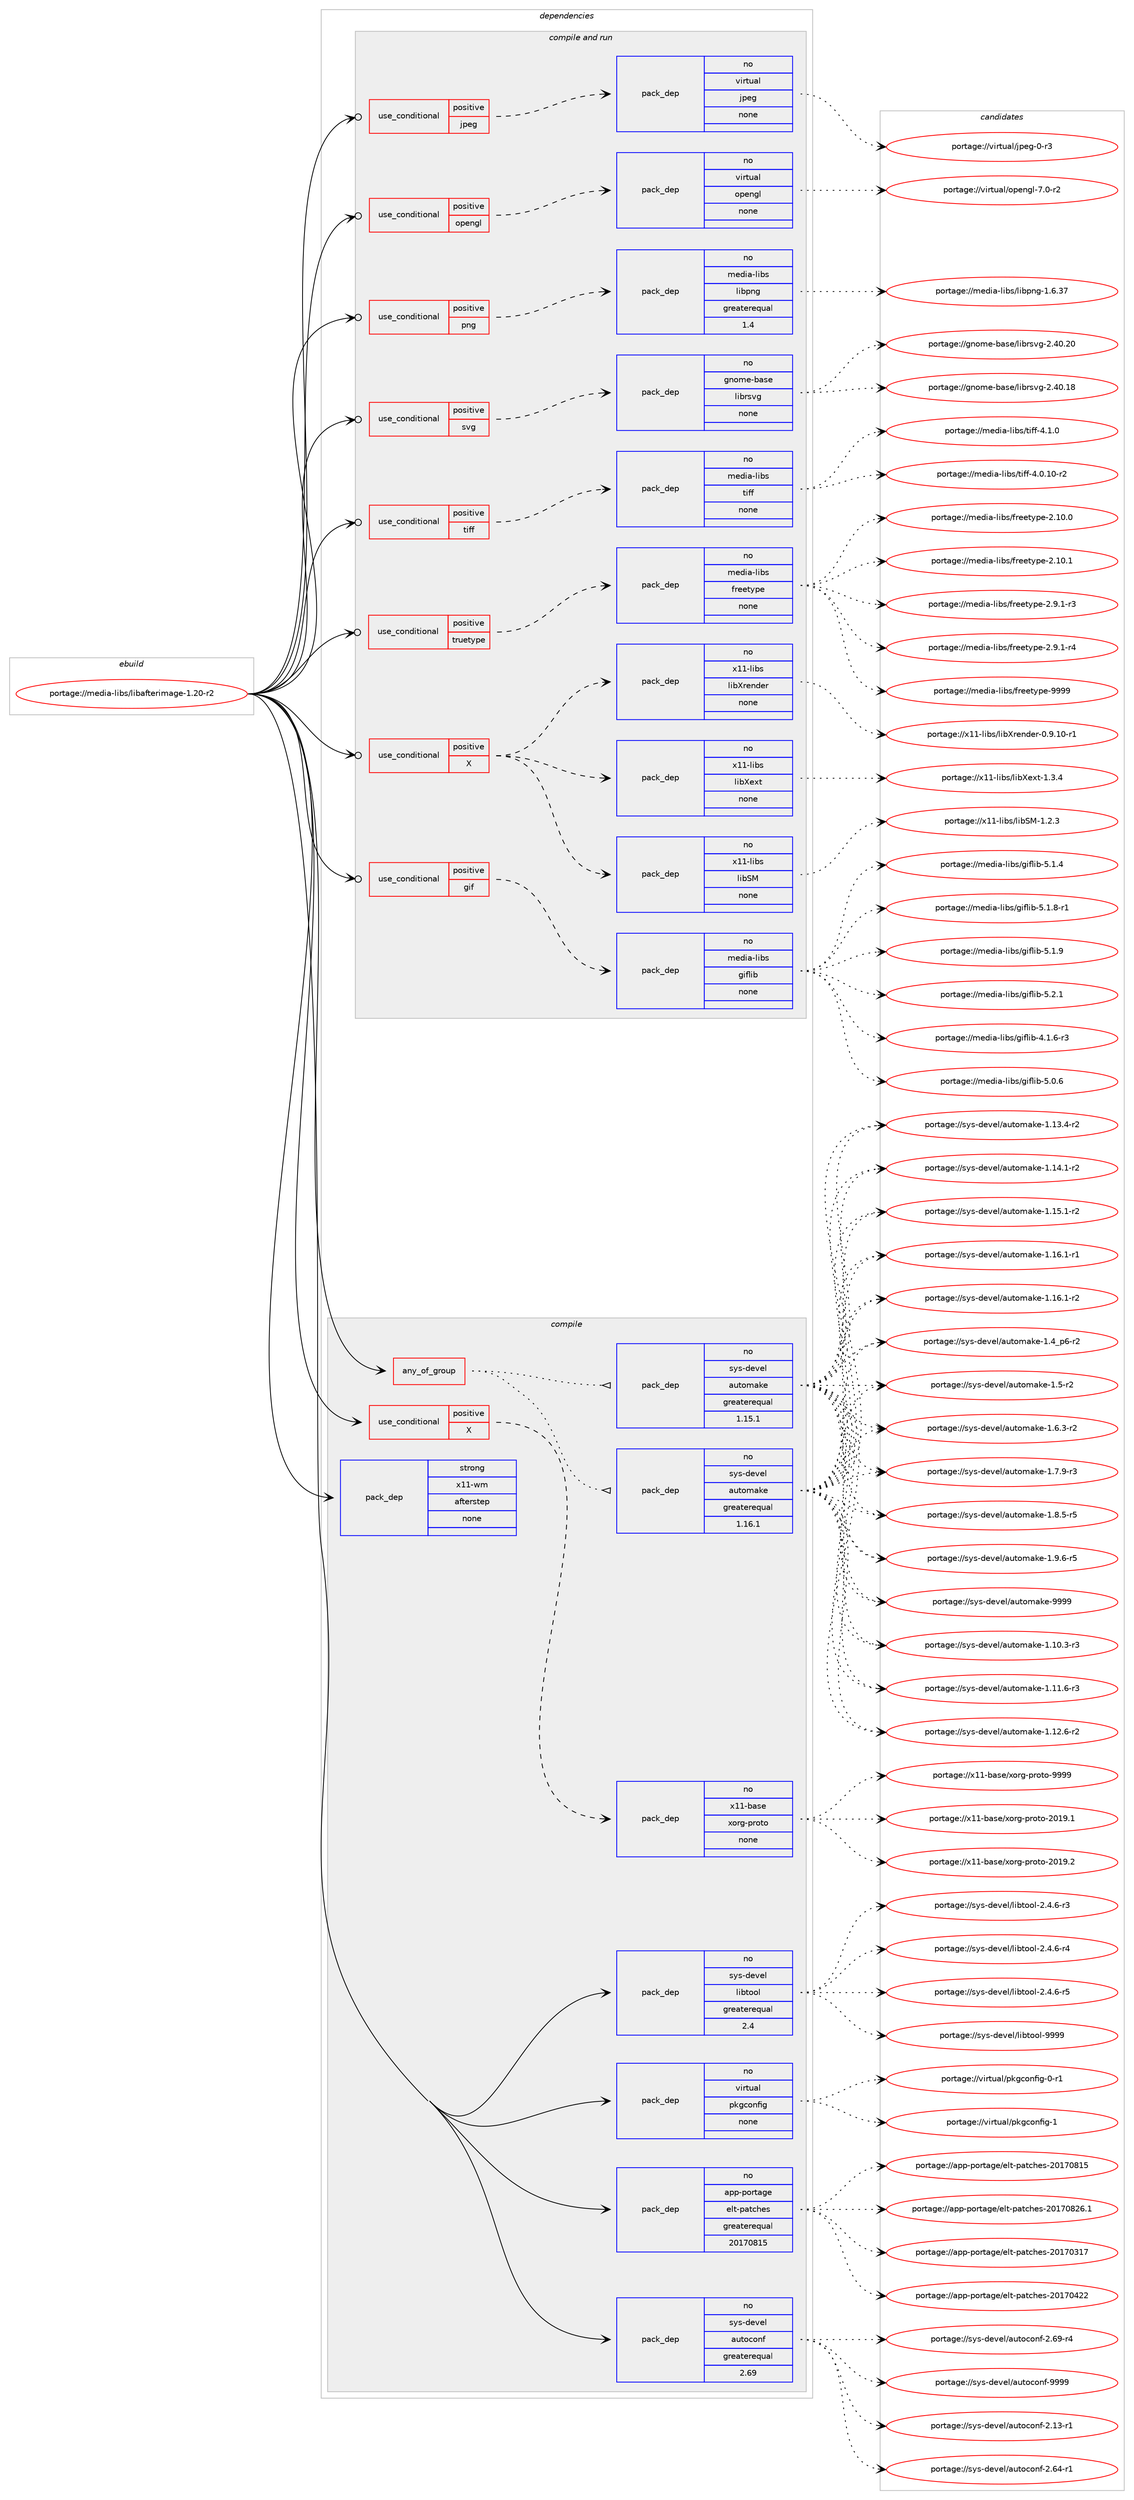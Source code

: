 digraph prolog {

# *************
# Graph options
# *************

newrank=true;
concentrate=true;
compound=true;
graph [rankdir=LR,fontname=Helvetica,fontsize=10,ranksep=1.5];#, ranksep=2.5, nodesep=0.2];
edge  [arrowhead=vee];
node  [fontname=Helvetica,fontsize=10];

# **********
# The ebuild
# **********

subgraph cluster_leftcol {
color=gray;
rank=same;
label=<<i>ebuild</i>>;
id [label="portage://media-libs/libafterimage-1.20-r2", color=red, width=4, href="../media-libs/libafterimage-1.20-r2.svg"];
}

# ****************
# The dependencies
# ****************

subgraph cluster_midcol {
color=gray;
label=<<i>dependencies</i>>;
subgraph cluster_compile {
fillcolor="#eeeeee";
style=filled;
label=<<i>compile</i>>;
subgraph any5052 {
dependency320207 [label=<<TABLE BORDER="0" CELLBORDER="1" CELLSPACING="0" CELLPADDING="4"><TR><TD CELLPADDING="10">any_of_group</TD></TR></TABLE>>, shape=none, color=red];subgraph pack235055 {
dependency320208 [label=<<TABLE BORDER="0" CELLBORDER="1" CELLSPACING="0" CELLPADDING="4" WIDTH="220"><TR><TD ROWSPAN="6" CELLPADDING="30">pack_dep</TD></TR><TR><TD WIDTH="110">no</TD></TR><TR><TD>sys-devel</TD></TR><TR><TD>automake</TD></TR><TR><TD>greaterequal</TD></TR><TR><TD>1.16.1</TD></TR></TABLE>>, shape=none, color=blue];
}
dependency320207:e -> dependency320208:w [weight=20,style="dotted",arrowhead="oinv"];
subgraph pack235056 {
dependency320209 [label=<<TABLE BORDER="0" CELLBORDER="1" CELLSPACING="0" CELLPADDING="4" WIDTH="220"><TR><TD ROWSPAN="6" CELLPADDING="30">pack_dep</TD></TR><TR><TD WIDTH="110">no</TD></TR><TR><TD>sys-devel</TD></TR><TR><TD>automake</TD></TR><TR><TD>greaterequal</TD></TR><TR><TD>1.15.1</TD></TR></TABLE>>, shape=none, color=blue];
}
dependency320207:e -> dependency320209:w [weight=20,style="dotted",arrowhead="oinv"];
}
id:e -> dependency320207:w [weight=20,style="solid",arrowhead="vee"];
subgraph cond79967 {
dependency320210 [label=<<TABLE BORDER="0" CELLBORDER="1" CELLSPACING="0" CELLPADDING="4"><TR><TD ROWSPAN="3" CELLPADDING="10">use_conditional</TD></TR><TR><TD>positive</TD></TR><TR><TD>X</TD></TR></TABLE>>, shape=none, color=red];
subgraph pack235057 {
dependency320211 [label=<<TABLE BORDER="0" CELLBORDER="1" CELLSPACING="0" CELLPADDING="4" WIDTH="220"><TR><TD ROWSPAN="6" CELLPADDING="30">pack_dep</TD></TR><TR><TD WIDTH="110">no</TD></TR><TR><TD>x11-base</TD></TR><TR><TD>xorg-proto</TD></TR><TR><TD>none</TD></TR><TR><TD></TD></TR></TABLE>>, shape=none, color=blue];
}
dependency320210:e -> dependency320211:w [weight=20,style="dashed",arrowhead="vee"];
}
id:e -> dependency320210:w [weight=20,style="solid",arrowhead="vee"];
subgraph pack235058 {
dependency320212 [label=<<TABLE BORDER="0" CELLBORDER="1" CELLSPACING="0" CELLPADDING="4" WIDTH="220"><TR><TD ROWSPAN="6" CELLPADDING="30">pack_dep</TD></TR><TR><TD WIDTH="110">no</TD></TR><TR><TD>app-portage</TD></TR><TR><TD>elt-patches</TD></TR><TR><TD>greaterequal</TD></TR><TR><TD>20170815</TD></TR></TABLE>>, shape=none, color=blue];
}
id:e -> dependency320212:w [weight=20,style="solid",arrowhead="vee"];
subgraph pack235059 {
dependency320213 [label=<<TABLE BORDER="0" CELLBORDER="1" CELLSPACING="0" CELLPADDING="4" WIDTH="220"><TR><TD ROWSPAN="6" CELLPADDING="30">pack_dep</TD></TR><TR><TD WIDTH="110">no</TD></TR><TR><TD>sys-devel</TD></TR><TR><TD>autoconf</TD></TR><TR><TD>greaterequal</TD></TR><TR><TD>2.69</TD></TR></TABLE>>, shape=none, color=blue];
}
id:e -> dependency320213:w [weight=20,style="solid",arrowhead="vee"];
subgraph pack235060 {
dependency320214 [label=<<TABLE BORDER="0" CELLBORDER="1" CELLSPACING="0" CELLPADDING="4" WIDTH="220"><TR><TD ROWSPAN="6" CELLPADDING="30">pack_dep</TD></TR><TR><TD WIDTH="110">no</TD></TR><TR><TD>sys-devel</TD></TR><TR><TD>libtool</TD></TR><TR><TD>greaterequal</TD></TR><TR><TD>2.4</TD></TR></TABLE>>, shape=none, color=blue];
}
id:e -> dependency320214:w [weight=20,style="solid",arrowhead="vee"];
subgraph pack235061 {
dependency320215 [label=<<TABLE BORDER="0" CELLBORDER="1" CELLSPACING="0" CELLPADDING="4" WIDTH="220"><TR><TD ROWSPAN="6" CELLPADDING="30">pack_dep</TD></TR><TR><TD WIDTH="110">no</TD></TR><TR><TD>virtual</TD></TR><TR><TD>pkgconfig</TD></TR><TR><TD>none</TD></TR><TR><TD></TD></TR></TABLE>>, shape=none, color=blue];
}
id:e -> dependency320215:w [weight=20,style="solid",arrowhead="vee"];
subgraph pack235062 {
dependency320216 [label=<<TABLE BORDER="0" CELLBORDER="1" CELLSPACING="0" CELLPADDING="4" WIDTH="220"><TR><TD ROWSPAN="6" CELLPADDING="30">pack_dep</TD></TR><TR><TD WIDTH="110">strong</TD></TR><TR><TD>x11-wm</TD></TR><TR><TD>afterstep</TD></TR><TR><TD>none</TD></TR><TR><TD></TD></TR></TABLE>>, shape=none, color=blue];
}
id:e -> dependency320216:w [weight=20,style="solid",arrowhead="vee"];
}
subgraph cluster_compileandrun {
fillcolor="#eeeeee";
style=filled;
label=<<i>compile and run</i>>;
subgraph cond79968 {
dependency320217 [label=<<TABLE BORDER="0" CELLBORDER="1" CELLSPACING="0" CELLPADDING="4"><TR><TD ROWSPAN="3" CELLPADDING="10">use_conditional</TD></TR><TR><TD>positive</TD></TR><TR><TD>X</TD></TR></TABLE>>, shape=none, color=red];
subgraph pack235063 {
dependency320218 [label=<<TABLE BORDER="0" CELLBORDER="1" CELLSPACING="0" CELLPADDING="4" WIDTH="220"><TR><TD ROWSPAN="6" CELLPADDING="30">pack_dep</TD></TR><TR><TD WIDTH="110">no</TD></TR><TR><TD>x11-libs</TD></TR><TR><TD>libSM</TD></TR><TR><TD>none</TD></TR><TR><TD></TD></TR></TABLE>>, shape=none, color=blue];
}
dependency320217:e -> dependency320218:w [weight=20,style="dashed",arrowhead="vee"];
subgraph pack235064 {
dependency320219 [label=<<TABLE BORDER="0" CELLBORDER="1" CELLSPACING="0" CELLPADDING="4" WIDTH="220"><TR><TD ROWSPAN="6" CELLPADDING="30">pack_dep</TD></TR><TR><TD WIDTH="110">no</TD></TR><TR><TD>x11-libs</TD></TR><TR><TD>libXext</TD></TR><TR><TD>none</TD></TR><TR><TD></TD></TR></TABLE>>, shape=none, color=blue];
}
dependency320217:e -> dependency320219:w [weight=20,style="dashed",arrowhead="vee"];
subgraph pack235065 {
dependency320220 [label=<<TABLE BORDER="0" CELLBORDER="1" CELLSPACING="0" CELLPADDING="4" WIDTH="220"><TR><TD ROWSPAN="6" CELLPADDING="30">pack_dep</TD></TR><TR><TD WIDTH="110">no</TD></TR><TR><TD>x11-libs</TD></TR><TR><TD>libXrender</TD></TR><TR><TD>none</TD></TR><TR><TD></TD></TR></TABLE>>, shape=none, color=blue];
}
dependency320217:e -> dependency320220:w [weight=20,style="dashed",arrowhead="vee"];
}
id:e -> dependency320217:w [weight=20,style="solid",arrowhead="odotvee"];
subgraph cond79969 {
dependency320221 [label=<<TABLE BORDER="0" CELLBORDER="1" CELLSPACING="0" CELLPADDING="4"><TR><TD ROWSPAN="3" CELLPADDING="10">use_conditional</TD></TR><TR><TD>positive</TD></TR><TR><TD>gif</TD></TR></TABLE>>, shape=none, color=red];
subgraph pack235066 {
dependency320222 [label=<<TABLE BORDER="0" CELLBORDER="1" CELLSPACING="0" CELLPADDING="4" WIDTH="220"><TR><TD ROWSPAN="6" CELLPADDING="30">pack_dep</TD></TR><TR><TD WIDTH="110">no</TD></TR><TR><TD>media-libs</TD></TR><TR><TD>giflib</TD></TR><TR><TD>none</TD></TR><TR><TD></TD></TR></TABLE>>, shape=none, color=blue];
}
dependency320221:e -> dependency320222:w [weight=20,style="dashed",arrowhead="vee"];
}
id:e -> dependency320221:w [weight=20,style="solid",arrowhead="odotvee"];
subgraph cond79970 {
dependency320223 [label=<<TABLE BORDER="0" CELLBORDER="1" CELLSPACING="0" CELLPADDING="4"><TR><TD ROWSPAN="3" CELLPADDING="10">use_conditional</TD></TR><TR><TD>positive</TD></TR><TR><TD>jpeg</TD></TR></TABLE>>, shape=none, color=red];
subgraph pack235067 {
dependency320224 [label=<<TABLE BORDER="0" CELLBORDER="1" CELLSPACING="0" CELLPADDING="4" WIDTH="220"><TR><TD ROWSPAN="6" CELLPADDING="30">pack_dep</TD></TR><TR><TD WIDTH="110">no</TD></TR><TR><TD>virtual</TD></TR><TR><TD>jpeg</TD></TR><TR><TD>none</TD></TR><TR><TD></TD></TR></TABLE>>, shape=none, color=blue];
}
dependency320223:e -> dependency320224:w [weight=20,style="dashed",arrowhead="vee"];
}
id:e -> dependency320223:w [weight=20,style="solid",arrowhead="odotvee"];
subgraph cond79971 {
dependency320225 [label=<<TABLE BORDER="0" CELLBORDER="1" CELLSPACING="0" CELLPADDING="4"><TR><TD ROWSPAN="3" CELLPADDING="10">use_conditional</TD></TR><TR><TD>positive</TD></TR><TR><TD>opengl</TD></TR></TABLE>>, shape=none, color=red];
subgraph pack235068 {
dependency320226 [label=<<TABLE BORDER="0" CELLBORDER="1" CELLSPACING="0" CELLPADDING="4" WIDTH="220"><TR><TD ROWSPAN="6" CELLPADDING="30">pack_dep</TD></TR><TR><TD WIDTH="110">no</TD></TR><TR><TD>virtual</TD></TR><TR><TD>opengl</TD></TR><TR><TD>none</TD></TR><TR><TD></TD></TR></TABLE>>, shape=none, color=blue];
}
dependency320225:e -> dependency320226:w [weight=20,style="dashed",arrowhead="vee"];
}
id:e -> dependency320225:w [weight=20,style="solid",arrowhead="odotvee"];
subgraph cond79972 {
dependency320227 [label=<<TABLE BORDER="0" CELLBORDER="1" CELLSPACING="0" CELLPADDING="4"><TR><TD ROWSPAN="3" CELLPADDING="10">use_conditional</TD></TR><TR><TD>positive</TD></TR><TR><TD>png</TD></TR></TABLE>>, shape=none, color=red];
subgraph pack235069 {
dependency320228 [label=<<TABLE BORDER="0" CELLBORDER="1" CELLSPACING="0" CELLPADDING="4" WIDTH="220"><TR><TD ROWSPAN="6" CELLPADDING="30">pack_dep</TD></TR><TR><TD WIDTH="110">no</TD></TR><TR><TD>media-libs</TD></TR><TR><TD>libpng</TD></TR><TR><TD>greaterequal</TD></TR><TR><TD>1.4</TD></TR></TABLE>>, shape=none, color=blue];
}
dependency320227:e -> dependency320228:w [weight=20,style="dashed",arrowhead="vee"];
}
id:e -> dependency320227:w [weight=20,style="solid",arrowhead="odotvee"];
subgraph cond79973 {
dependency320229 [label=<<TABLE BORDER="0" CELLBORDER="1" CELLSPACING="0" CELLPADDING="4"><TR><TD ROWSPAN="3" CELLPADDING="10">use_conditional</TD></TR><TR><TD>positive</TD></TR><TR><TD>svg</TD></TR></TABLE>>, shape=none, color=red];
subgraph pack235070 {
dependency320230 [label=<<TABLE BORDER="0" CELLBORDER="1" CELLSPACING="0" CELLPADDING="4" WIDTH="220"><TR><TD ROWSPAN="6" CELLPADDING="30">pack_dep</TD></TR><TR><TD WIDTH="110">no</TD></TR><TR><TD>gnome-base</TD></TR><TR><TD>librsvg</TD></TR><TR><TD>none</TD></TR><TR><TD></TD></TR></TABLE>>, shape=none, color=blue];
}
dependency320229:e -> dependency320230:w [weight=20,style="dashed",arrowhead="vee"];
}
id:e -> dependency320229:w [weight=20,style="solid",arrowhead="odotvee"];
subgraph cond79974 {
dependency320231 [label=<<TABLE BORDER="0" CELLBORDER="1" CELLSPACING="0" CELLPADDING="4"><TR><TD ROWSPAN="3" CELLPADDING="10">use_conditional</TD></TR><TR><TD>positive</TD></TR><TR><TD>tiff</TD></TR></TABLE>>, shape=none, color=red];
subgraph pack235071 {
dependency320232 [label=<<TABLE BORDER="0" CELLBORDER="1" CELLSPACING="0" CELLPADDING="4" WIDTH="220"><TR><TD ROWSPAN="6" CELLPADDING="30">pack_dep</TD></TR><TR><TD WIDTH="110">no</TD></TR><TR><TD>media-libs</TD></TR><TR><TD>tiff</TD></TR><TR><TD>none</TD></TR><TR><TD></TD></TR></TABLE>>, shape=none, color=blue];
}
dependency320231:e -> dependency320232:w [weight=20,style="dashed",arrowhead="vee"];
}
id:e -> dependency320231:w [weight=20,style="solid",arrowhead="odotvee"];
subgraph cond79975 {
dependency320233 [label=<<TABLE BORDER="0" CELLBORDER="1" CELLSPACING="0" CELLPADDING="4"><TR><TD ROWSPAN="3" CELLPADDING="10">use_conditional</TD></TR><TR><TD>positive</TD></TR><TR><TD>truetype</TD></TR></TABLE>>, shape=none, color=red];
subgraph pack235072 {
dependency320234 [label=<<TABLE BORDER="0" CELLBORDER="1" CELLSPACING="0" CELLPADDING="4" WIDTH="220"><TR><TD ROWSPAN="6" CELLPADDING="30">pack_dep</TD></TR><TR><TD WIDTH="110">no</TD></TR><TR><TD>media-libs</TD></TR><TR><TD>freetype</TD></TR><TR><TD>none</TD></TR><TR><TD></TD></TR></TABLE>>, shape=none, color=blue];
}
dependency320233:e -> dependency320234:w [weight=20,style="dashed",arrowhead="vee"];
}
id:e -> dependency320233:w [weight=20,style="solid",arrowhead="odotvee"];
}
subgraph cluster_run {
fillcolor="#eeeeee";
style=filled;
label=<<i>run</i>>;
}
}

# **************
# The candidates
# **************

subgraph cluster_choices {
rank=same;
color=gray;
label=<<i>candidates</i>>;

subgraph choice235055 {
color=black;
nodesep=1;
choiceportage11512111545100101118101108479711711611110997107101454946494846514511451 [label="portage://sys-devel/automake-1.10.3-r3", color=red, width=4,href="../sys-devel/automake-1.10.3-r3.svg"];
choiceportage11512111545100101118101108479711711611110997107101454946494946544511451 [label="portage://sys-devel/automake-1.11.6-r3", color=red, width=4,href="../sys-devel/automake-1.11.6-r3.svg"];
choiceportage11512111545100101118101108479711711611110997107101454946495046544511450 [label="portage://sys-devel/automake-1.12.6-r2", color=red, width=4,href="../sys-devel/automake-1.12.6-r2.svg"];
choiceportage11512111545100101118101108479711711611110997107101454946495146524511450 [label="portage://sys-devel/automake-1.13.4-r2", color=red, width=4,href="../sys-devel/automake-1.13.4-r2.svg"];
choiceportage11512111545100101118101108479711711611110997107101454946495246494511450 [label="portage://sys-devel/automake-1.14.1-r2", color=red, width=4,href="../sys-devel/automake-1.14.1-r2.svg"];
choiceportage11512111545100101118101108479711711611110997107101454946495346494511450 [label="portage://sys-devel/automake-1.15.1-r2", color=red, width=4,href="../sys-devel/automake-1.15.1-r2.svg"];
choiceportage11512111545100101118101108479711711611110997107101454946495446494511449 [label="portage://sys-devel/automake-1.16.1-r1", color=red, width=4,href="../sys-devel/automake-1.16.1-r1.svg"];
choiceportage11512111545100101118101108479711711611110997107101454946495446494511450 [label="portage://sys-devel/automake-1.16.1-r2", color=red, width=4,href="../sys-devel/automake-1.16.1-r2.svg"];
choiceportage115121115451001011181011084797117116111109971071014549465295112544511450 [label="portage://sys-devel/automake-1.4_p6-r2", color=red, width=4,href="../sys-devel/automake-1.4_p6-r2.svg"];
choiceportage11512111545100101118101108479711711611110997107101454946534511450 [label="portage://sys-devel/automake-1.5-r2", color=red, width=4,href="../sys-devel/automake-1.5-r2.svg"];
choiceportage115121115451001011181011084797117116111109971071014549465446514511450 [label="portage://sys-devel/automake-1.6.3-r2", color=red, width=4,href="../sys-devel/automake-1.6.3-r2.svg"];
choiceportage115121115451001011181011084797117116111109971071014549465546574511451 [label="portage://sys-devel/automake-1.7.9-r3", color=red, width=4,href="../sys-devel/automake-1.7.9-r3.svg"];
choiceportage115121115451001011181011084797117116111109971071014549465646534511453 [label="portage://sys-devel/automake-1.8.5-r5", color=red, width=4,href="../sys-devel/automake-1.8.5-r5.svg"];
choiceportage115121115451001011181011084797117116111109971071014549465746544511453 [label="portage://sys-devel/automake-1.9.6-r5", color=red, width=4,href="../sys-devel/automake-1.9.6-r5.svg"];
choiceportage115121115451001011181011084797117116111109971071014557575757 [label="portage://sys-devel/automake-9999", color=red, width=4,href="../sys-devel/automake-9999.svg"];
dependency320208:e -> choiceportage11512111545100101118101108479711711611110997107101454946494846514511451:w [style=dotted,weight="100"];
dependency320208:e -> choiceportage11512111545100101118101108479711711611110997107101454946494946544511451:w [style=dotted,weight="100"];
dependency320208:e -> choiceportage11512111545100101118101108479711711611110997107101454946495046544511450:w [style=dotted,weight="100"];
dependency320208:e -> choiceportage11512111545100101118101108479711711611110997107101454946495146524511450:w [style=dotted,weight="100"];
dependency320208:e -> choiceportage11512111545100101118101108479711711611110997107101454946495246494511450:w [style=dotted,weight="100"];
dependency320208:e -> choiceportage11512111545100101118101108479711711611110997107101454946495346494511450:w [style=dotted,weight="100"];
dependency320208:e -> choiceportage11512111545100101118101108479711711611110997107101454946495446494511449:w [style=dotted,weight="100"];
dependency320208:e -> choiceportage11512111545100101118101108479711711611110997107101454946495446494511450:w [style=dotted,weight="100"];
dependency320208:e -> choiceportage115121115451001011181011084797117116111109971071014549465295112544511450:w [style=dotted,weight="100"];
dependency320208:e -> choiceportage11512111545100101118101108479711711611110997107101454946534511450:w [style=dotted,weight="100"];
dependency320208:e -> choiceportage115121115451001011181011084797117116111109971071014549465446514511450:w [style=dotted,weight="100"];
dependency320208:e -> choiceportage115121115451001011181011084797117116111109971071014549465546574511451:w [style=dotted,weight="100"];
dependency320208:e -> choiceportage115121115451001011181011084797117116111109971071014549465646534511453:w [style=dotted,weight="100"];
dependency320208:e -> choiceportage115121115451001011181011084797117116111109971071014549465746544511453:w [style=dotted,weight="100"];
dependency320208:e -> choiceportage115121115451001011181011084797117116111109971071014557575757:w [style=dotted,weight="100"];
}
subgraph choice235056 {
color=black;
nodesep=1;
choiceportage11512111545100101118101108479711711611110997107101454946494846514511451 [label="portage://sys-devel/automake-1.10.3-r3", color=red, width=4,href="../sys-devel/automake-1.10.3-r3.svg"];
choiceportage11512111545100101118101108479711711611110997107101454946494946544511451 [label="portage://sys-devel/automake-1.11.6-r3", color=red, width=4,href="../sys-devel/automake-1.11.6-r3.svg"];
choiceportage11512111545100101118101108479711711611110997107101454946495046544511450 [label="portage://sys-devel/automake-1.12.6-r2", color=red, width=4,href="../sys-devel/automake-1.12.6-r2.svg"];
choiceportage11512111545100101118101108479711711611110997107101454946495146524511450 [label="portage://sys-devel/automake-1.13.4-r2", color=red, width=4,href="../sys-devel/automake-1.13.4-r2.svg"];
choiceportage11512111545100101118101108479711711611110997107101454946495246494511450 [label="portage://sys-devel/automake-1.14.1-r2", color=red, width=4,href="../sys-devel/automake-1.14.1-r2.svg"];
choiceportage11512111545100101118101108479711711611110997107101454946495346494511450 [label="portage://sys-devel/automake-1.15.1-r2", color=red, width=4,href="../sys-devel/automake-1.15.1-r2.svg"];
choiceportage11512111545100101118101108479711711611110997107101454946495446494511449 [label="portage://sys-devel/automake-1.16.1-r1", color=red, width=4,href="../sys-devel/automake-1.16.1-r1.svg"];
choiceportage11512111545100101118101108479711711611110997107101454946495446494511450 [label="portage://sys-devel/automake-1.16.1-r2", color=red, width=4,href="../sys-devel/automake-1.16.1-r2.svg"];
choiceportage115121115451001011181011084797117116111109971071014549465295112544511450 [label="portage://sys-devel/automake-1.4_p6-r2", color=red, width=4,href="../sys-devel/automake-1.4_p6-r2.svg"];
choiceportage11512111545100101118101108479711711611110997107101454946534511450 [label="portage://sys-devel/automake-1.5-r2", color=red, width=4,href="../sys-devel/automake-1.5-r2.svg"];
choiceportage115121115451001011181011084797117116111109971071014549465446514511450 [label="portage://sys-devel/automake-1.6.3-r2", color=red, width=4,href="../sys-devel/automake-1.6.3-r2.svg"];
choiceportage115121115451001011181011084797117116111109971071014549465546574511451 [label="portage://sys-devel/automake-1.7.9-r3", color=red, width=4,href="../sys-devel/automake-1.7.9-r3.svg"];
choiceportage115121115451001011181011084797117116111109971071014549465646534511453 [label="portage://sys-devel/automake-1.8.5-r5", color=red, width=4,href="../sys-devel/automake-1.8.5-r5.svg"];
choiceportage115121115451001011181011084797117116111109971071014549465746544511453 [label="portage://sys-devel/automake-1.9.6-r5", color=red, width=4,href="../sys-devel/automake-1.9.6-r5.svg"];
choiceportage115121115451001011181011084797117116111109971071014557575757 [label="portage://sys-devel/automake-9999", color=red, width=4,href="../sys-devel/automake-9999.svg"];
dependency320209:e -> choiceportage11512111545100101118101108479711711611110997107101454946494846514511451:w [style=dotted,weight="100"];
dependency320209:e -> choiceportage11512111545100101118101108479711711611110997107101454946494946544511451:w [style=dotted,weight="100"];
dependency320209:e -> choiceportage11512111545100101118101108479711711611110997107101454946495046544511450:w [style=dotted,weight="100"];
dependency320209:e -> choiceportage11512111545100101118101108479711711611110997107101454946495146524511450:w [style=dotted,weight="100"];
dependency320209:e -> choiceportage11512111545100101118101108479711711611110997107101454946495246494511450:w [style=dotted,weight="100"];
dependency320209:e -> choiceportage11512111545100101118101108479711711611110997107101454946495346494511450:w [style=dotted,weight="100"];
dependency320209:e -> choiceportage11512111545100101118101108479711711611110997107101454946495446494511449:w [style=dotted,weight="100"];
dependency320209:e -> choiceportage11512111545100101118101108479711711611110997107101454946495446494511450:w [style=dotted,weight="100"];
dependency320209:e -> choiceportage115121115451001011181011084797117116111109971071014549465295112544511450:w [style=dotted,weight="100"];
dependency320209:e -> choiceportage11512111545100101118101108479711711611110997107101454946534511450:w [style=dotted,weight="100"];
dependency320209:e -> choiceportage115121115451001011181011084797117116111109971071014549465446514511450:w [style=dotted,weight="100"];
dependency320209:e -> choiceportage115121115451001011181011084797117116111109971071014549465546574511451:w [style=dotted,weight="100"];
dependency320209:e -> choiceportage115121115451001011181011084797117116111109971071014549465646534511453:w [style=dotted,weight="100"];
dependency320209:e -> choiceportage115121115451001011181011084797117116111109971071014549465746544511453:w [style=dotted,weight="100"];
dependency320209:e -> choiceportage115121115451001011181011084797117116111109971071014557575757:w [style=dotted,weight="100"];
}
subgraph choice235057 {
color=black;
nodesep=1;
choiceportage1204949459897115101471201111141034511211411111611145504849574649 [label="portage://x11-base/xorg-proto-2019.1", color=red, width=4,href="../x11-base/xorg-proto-2019.1.svg"];
choiceportage1204949459897115101471201111141034511211411111611145504849574650 [label="portage://x11-base/xorg-proto-2019.2", color=red, width=4,href="../x11-base/xorg-proto-2019.2.svg"];
choiceportage120494945989711510147120111114103451121141111161114557575757 [label="portage://x11-base/xorg-proto-9999", color=red, width=4,href="../x11-base/xorg-proto-9999.svg"];
dependency320211:e -> choiceportage1204949459897115101471201111141034511211411111611145504849574649:w [style=dotted,weight="100"];
dependency320211:e -> choiceportage1204949459897115101471201111141034511211411111611145504849574650:w [style=dotted,weight="100"];
dependency320211:e -> choiceportage120494945989711510147120111114103451121141111161114557575757:w [style=dotted,weight="100"];
}
subgraph choice235058 {
color=black;
nodesep=1;
choiceportage97112112451121111141169710310147101108116451129711699104101115455048495548514955 [label="portage://app-portage/elt-patches-20170317", color=red, width=4,href="../app-portage/elt-patches-20170317.svg"];
choiceportage97112112451121111141169710310147101108116451129711699104101115455048495548525050 [label="portage://app-portage/elt-patches-20170422", color=red, width=4,href="../app-portage/elt-patches-20170422.svg"];
choiceportage97112112451121111141169710310147101108116451129711699104101115455048495548564953 [label="portage://app-portage/elt-patches-20170815", color=red, width=4,href="../app-portage/elt-patches-20170815.svg"];
choiceportage971121124511211111411697103101471011081164511297116991041011154550484955485650544649 [label="portage://app-portage/elt-patches-20170826.1", color=red, width=4,href="../app-portage/elt-patches-20170826.1.svg"];
dependency320212:e -> choiceportage97112112451121111141169710310147101108116451129711699104101115455048495548514955:w [style=dotted,weight="100"];
dependency320212:e -> choiceportage97112112451121111141169710310147101108116451129711699104101115455048495548525050:w [style=dotted,weight="100"];
dependency320212:e -> choiceportage97112112451121111141169710310147101108116451129711699104101115455048495548564953:w [style=dotted,weight="100"];
dependency320212:e -> choiceportage971121124511211111411697103101471011081164511297116991041011154550484955485650544649:w [style=dotted,weight="100"];
}
subgraph choice235059 {
color=black;
nodesep=1;
choiceportage1151211154510010111810110847971171161119911111010245504649514511449 [label="portage://sys-devel/autoconf-2.13-r1", color=red, width=4,href="../sys-devel/autoconf-2.13-r1.svg"];
choiceportage1151211154510010111810110847971171161119911111010245504654524511449 [label="portage://sys-devel/autoconf-2.64-r1", color=red, width=4,href="../sys-devel/autoconf-2.64-r1.svg"];
choiceportage1151211154510010111810110847971171161119911111010245504654574511452 [label="portage://sys-devel/autoconf-2.69-r4", color=red, width=4,href="../sys-devel/autoconf-2.69-r4.svg"];
choiceportage115121115451001011181011084797117116111991111101024557575757 [label="portage://sys-devel/autoconf-9999", color=red, width=4,href="../sys-devel/autoconf-9999.svg"];
dependency320213:e -> choiceportage1151211154510010111810110847971171161119911111010245504649514511449:w [style=dotted,weight="100"];
dependency320213:e -> choiceportage1151211154510010111810110847971171161119911111010245504654524511449:w [style=dotted,weight="100"];
dependency320213:e -> choiceportage1151211154510010111810110847971171161119911111010245504654574511452:w [style=dotted,weight="100"];
dependency320213:e -> choiceportage115121115451001011181011084797117116111991111101024557575757:w [style=dotted,weight="100"];
}
subgraph choice235060 {
color=black;
nodesep=1;
choiceportage1151211154510010111810110847108105981161111111084550465246544511451 [label="portage://sys-devel/libtool-2.4.6-r3", color=red, width=4,href="../sys-devel/libtool-2.4.6-r3.svg"];
choiceportage1151211154510010111810110847108105981161111111084550465246544511452 [label="portage://sys-devel/libtool-2.4.6-r4", color=red, width=4,href="../sys-devel/libtool-2.4.6-r4.svg"];
choiceportage1151211154510010111810110847108105981161111111084550465246544511453 [label="portage://sys-devel/libtool-2.4.6-r5", color=red, width=4,href="../sys-devel/libtool-2.4.6-r5.svg"];
choiceportage1151211154510010111810110847108105981161111111084557575757 [label="portage://sys-devel/libtool-9999", color=red, width=4,href="../sys-devel/libtool-9999.svg"];
dependency320214:e -> choiceportage1151211154510010111810110847108105981161111111084550465246544511451:w [style=dotted,weight="100"];
dependency320214:e -> choiceportage1151211154510010111810110847108105981161111111084550465246544511452:w [style=dotted,weight="100"];
dependency320214:e -> choiceportage1151211154510010111810110847108105981161111111084550465246544511453:w [style=dotted,weight="100"];
dependency320214:e -> choiceportage1151211154510010111810110847108105981161111111084557575757:w [style=dotted,weight="100"];
}
subgraph choice235061 {
color=black;
nodesep=1;
choiceportage11810511411611797108471121071039911111010210510345484511449 [label="portage://virtual/pkgconfig-0-r1", color=red, width=4,href="../virtual/pkgconfig-0-r1.svg"];
choiceportage1181051141161179710847112107103991111101021051034549 [label="portage://virtual/pkgconfig-1", color=red, width=4,href="../virtual/pkgconfig-1.svg"];
dependency320215:e -> choiceportage11810511411611797108471121071039911111010210510345484511449:w [style=dotted,weight="100"];
dependency320215:e -> choiceportage1181051141161179710847112107103991111101021051034549:w [style=dotted,weight="100"];
}
subgraph choice235062 {
color=black;
nodesep=1;
}
subgraph choice235063 {
color=black;
nodesep=1;
choiceportage1204949451081059811547108105988377454946504651 [label="portage://x11-libs/libSM-1.2.3", color=red, width=4,href="../x11-libs/libSM-1.2.3.svg"];
dependency320218:e -> choiceportage1204949451081059811547108105988377454946504651:w [style=dotted,weight="100"];
}
subgraph choice235064 {
color=black;
nodesep=1;
choiceportage12049494510810598115471081059888101120116454946514652 [label="portage://x11-libs/libXext-1.3.4", color=red, width=4,href="../x11-libs/libXext-1.3.4.svg"];
dependency320219:e -> choiceportage12049494510810598115471081059888101120116454946514652:w [style=dotted,weight="100"];
}
subgraph choice235065 {
color=black;
nodesep=1;
choiceportage12049494510810598115471081059888114101110100101114454846574649484511449 [label="portage://x11-libs/libXrender-0.9.10-r1", color=red, width=4,href="../x11-libs/libXrender-0.9.10-r1.svg"];
dependency320220:e -> choiceportage12049494510810598115471081059888114101110100101114454846574649484511449:w [style=dotted,weight="100"];
}
subgraph choice235066 {
color=black;
nodesep=1;
choiceportage10910110010597451081059811547103105102108105984552464946544511451 [label="portage://media-libs/giflib-4.1.6-r3", color=red, width=4,href="../media-libs/giflib-4.1.6-r3.svg"];
choiceportage1091011001059745108105981154710310510210810598455346484654 [label="portage://media-libs/giflib-5.0.6", color=red, width=4,href="../media-libs/giflib-5.0.6.svg"];
choiceportage1091011001059745108105981154710310510210810598455346494652 [label="portage://media-libs/giflib-5.1.4", color=red, width=4,href="../media-libs/giflib-5.1.4.svg"];
choiceportage10910110010597451081059811547103105102108105984553464946564511449 [label="portage://media-libs/giflib-5.1.8-r1", color=red, width=4,href="../media-libs/giflib-5.1.8-r1.svg"];
choiceportage1091011001059745108105981154710310510210810598455346494657 [label="portage://media-libs/giflib-5.1.9", color=red, width=4,href="../media-libs/giflib-5.1.9.svg"];
choiceportage1091011001059745108105981154710310510210810598455346504649 [label="portage://media-libs/giflib-5.2.1", color=red, width=4,href="../media-libs/giflib-5.2.1.svg"];
dependency320222:e -> choiceportage10910110010597451081059811547103105102108105984552464946544511451:w [style=dotted,weight="100"];
dependency320222:e -> choiceportage1091011001059745108105981154710310510210810598455346484654:w [style=dotted,weight="100"];
dependency320222:e -> choiceportage1091011001059745108105981154710310510210810598455346494652:w [style=dotted,weight="100"];
dependency320222:e -> choiceportage10910110010597451081059811547103105102108105984553464946564511449:w [style=dotted,weight="100"];
dependency320222:e -> choiceportage1091011001059745108105981154710310510210810598455346494657:w [style=dotted,weight="100"];
dependency320222:e -> choiceportage1091011001059745108105981154710310510210810598455346504649:w [style=dotted,weight="100"];
}
subgraph choice235067 {
color=black;
nodesep=1;
choiceportage118105114116117971084710611210110345484511451 [label="portage://virtual/jpeg-0-r3", color=red, width=4,href="../virtual/jpeg-0-r3.svg"];
dependency320224:e -> choiceportage118105114116117971084710611210110345484511451:w [style=dotted,weight="100"];
}
subgraph choice235068 {
color=black;
nodesep=1;
choiceportage1181051141161179710847111112101110103108455546484511450 [label="portage://virtual/opengl-7.0-r2", color=red, width=4,href="../virtual/opengl-7.0-r2.svg"];
dependency320226:e -> choiceportage1181051141161179710847111112101110103108455546484511450:w [style=dotted,weight="100"];
}
subgraph choice235069 {
color=black;
nodesep=1;
choiceportage109101100105974510810598115471081059811211010345494654465155 [label="portage://media-libs/libpng-1.6.37", color=red, width=4,href="../media-libs/libpng-1.6.37.svg"];
dependency320228:e -> choiceportage109101100105974510810598115471081059811211010345494654465155:w [style=dotted,weight="100"];
}
subgraph choice235070 {
color=black;
nodesep=1;
choiceportage10311011110910145989711510147108105981141151181034550465248464956 [label="portage://gnome-base/librsvg-2.40.18", color=red, width=4,href="../gnome-base/librsvg-2.40.18.svg"];
choiceportage10311011110910145989711510147108105981141151181034550465248465048 [label="portage://gnome-base/librsvg-2.40.20", color=red, width=4,href="../gnome-base/librsvg-2.40.20.svg"];
dependency320230:e -> choiceportage10311011110910145989711510147108105981141151181034550465248464956:w [style=dotted,weight="100"];
dependency320230:e -> choiceportage10311011110910145989711510147108105981141151181034550465248465048:w [style=dotted,weight="100"];
}
subgraph choice235071 {
color=black;
nodesep=1;
choiceportage10910110010597451081059811547116105102102455246484649484511450 [label="portage://media-libs/tiff-4.0.10-r2", color=red, width=4,href="../media-libs/tiff-4.0.10-r2.svg"];
choiceportage10910110010597451081059811547116105102102455246494648 [label="portage://media-libs/tiff-4.1.0", color=red, width=4,href="../media-libs/tiff-4.1.0.svg"];
dependency320232:e -> choiceportage10910110010597451081059811547116105102102455246484649484511450:w [style=dotted,weight="100"];
dependency320232:e -> choiceportage10910110010597451081059811547116105102102455246494648:w [style=dotted,weight="100"];
}
subgraph choice235072 {
color=black;
nodesep=1;
choiceportage1091011001059745108105981154710211410110111612111210145504649484648 [label="portage://media-libs/freetype-2.10.0", color=red, width=4,href="../media-libs/freetype-2.10.0.svg"];
choiceportage1091011001059745108105981154710211410110111612111210145504649484649 [label="portage://media-libs/freetype-2.10.1", color=red, width=4,href="../media-libs/freetype-2.10.1.svg"];
choiceportage109101100105974510810598115471021141011011161211121014550465746494511451 [label="portage://media-libs/freetype-2.9.1-r3", color=red, width=4,href="../media-libs/freetype-2.9.1-r3.svg"];
choiceportage109101100105974510810598115471021141011011161211121014550465746494511452 [label="portage://media-libs/freetype-2.9.1-r4", color=red, width=4,href="../media-libs/freetype-2.9.1-r4.svg"];
choiceportage109101100105974510810598115471021141011011161211121014557575757 [label="portage://media-libs/freetype-9999", color=red, width=4,href="../media-libs/freetype-9999.svg"];
dependency320234:e -> choiceportage1091011001059745108105981154710211410110111612111210145504649484648:w [style=dotted,weight="100"];
dependency320234:e -> choiceportage1091011001059745108105981154710211410110111612111210145504649484649:w [style=dotted,weight="100"];
dependency320234:e -> choiceportage109101100105974510810598115471021141011011161211121014550465746494511451:w [style=dotted,weight="100"];
dependency320234:e -> choiceportage109101100105974510810598115471021141011011161211121014550465746494511452:w [style=dotted,weight="100"];
dependency320234:e -> choiceportage109101100105974510810598115471021141011011161211121014557575757:w [style=dotted,weight="100"];
}
}

}
